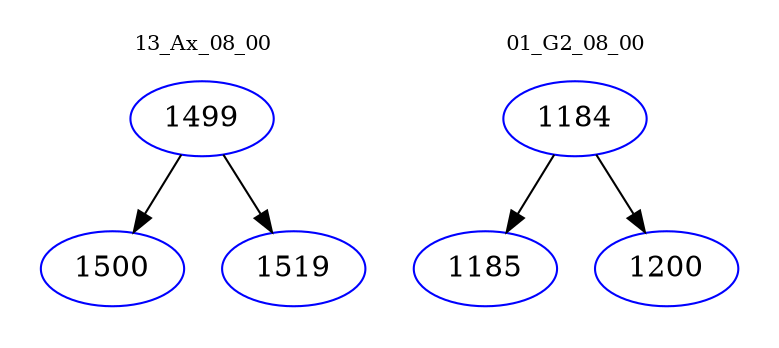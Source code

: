 digraph{
subgraph cluster_0 {
color = white
label = "13_Ax_08_00";
fontsize=10;
T0_1499 [label="1499", color="blue"]
T0_1499 -> T0_1500 [color="black"]
T0_1500 [label="1500", color="blue"]
T0_1499 -> T0_1519 [color="black"]
T0_1519 [label="1519", color="blue"]
}
subgraph cluster_1 {
color = white
label = "01_G2_08_00";
fontsize=10;
T1_1184 [label="1184", color="blue"]
T1_1184 -> T1_1185 [color="black"]
T1_1185 [label="1185", color="blue"]
T1_1184 -> T1_1200 [color="black"]
T1_1200 [label="1200", color="blue"]
}
}
